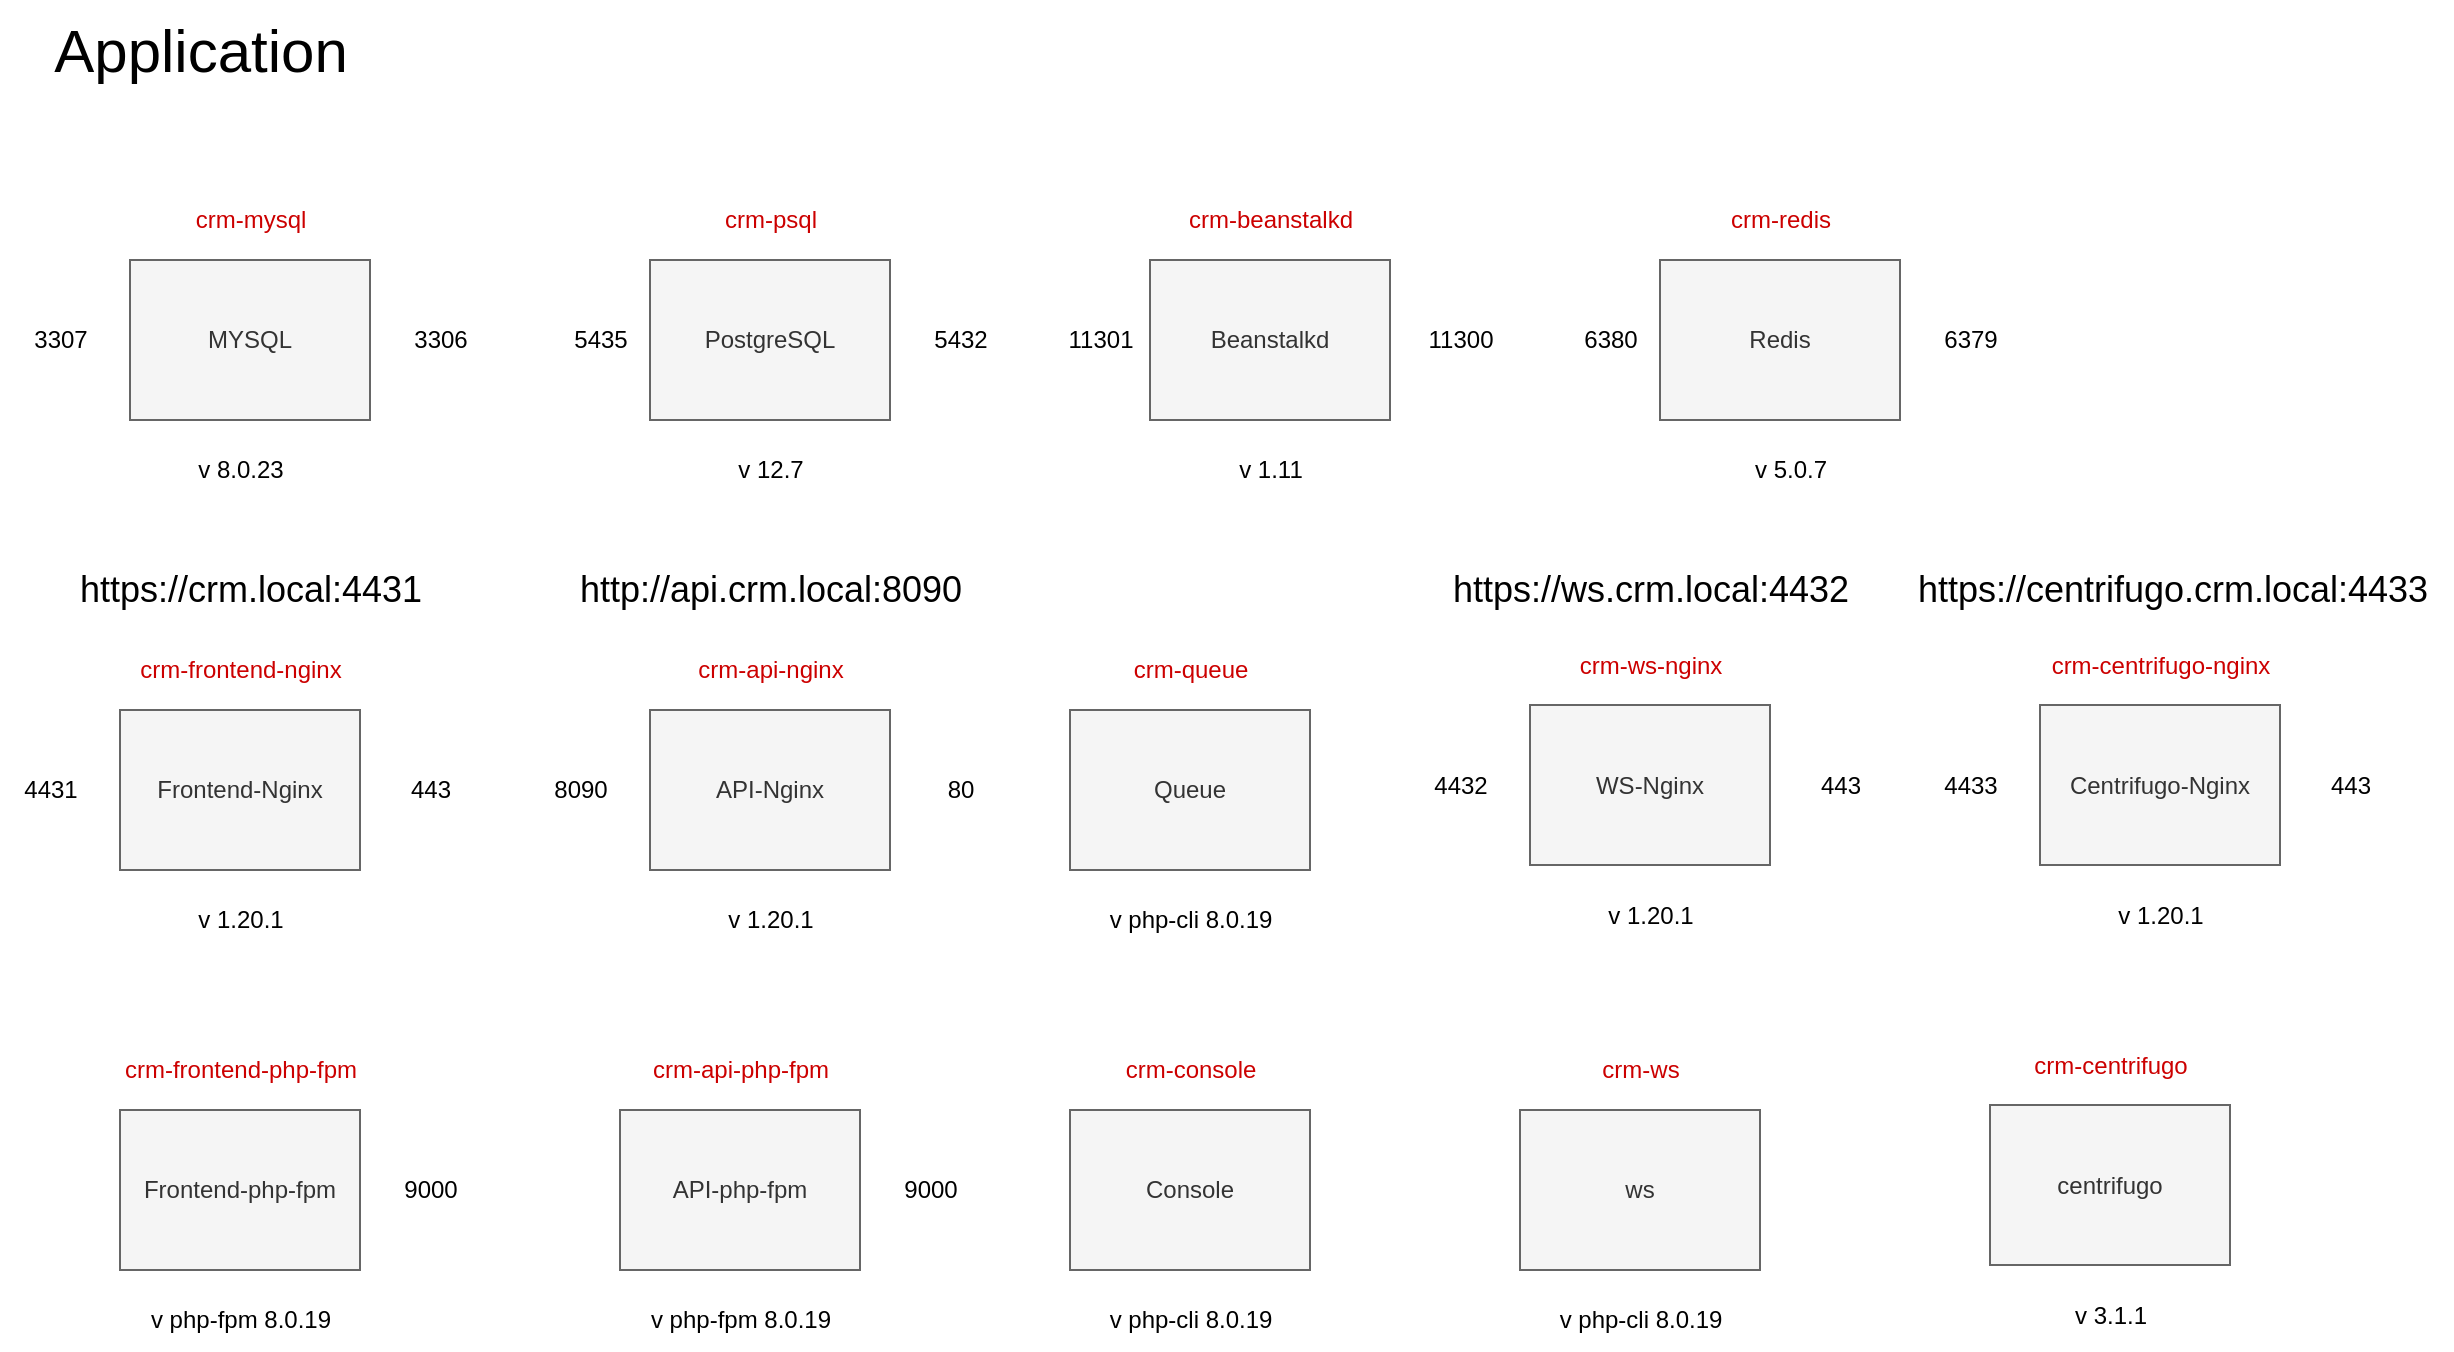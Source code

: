 <mxfile version="20.0.4" type="device"><diagram id="1aU0_HnaPEdHUPwOdnqJ" name="Page-1"><mxGraphModel dx="1926" dy="1150" grid="1" gridSize="10" guides="1" tooltips="1" connect="0" arrows="1" fold="1" page="1" pageScale="1" pageWidth="827" pageHeight="1169" math="0" shadow="0"><root><mxCell id="0"/><mxCell id="1" parent="0"/><mxCell id="0aVAIh1EsQm1PoySpuyk-1" value="MYSQL" style="rounded=0;whiteSpace=wrap;html=1;fillColor=#f5f5f5;fontColor=#333333;strokeColor=#666666;" vertex="1" parent="1"><mxGeometry x="80" y="240" width="120" height="80" as="geometry"/></mxCell><mxCell id="0aVAIh1EsQm1PoySpuyk-2" value="3307" style="text;html=1;align=center;verticalAlign=middle;resizable=0;points=[];autosize=1;strokeColor=none;fillColor=none;" vertex="1" parent="1"><mxGeometry x="20" y="265" width="50" height="30" as="geometry"/></mxCell><mxCell id="0aVAIh1EsQm1PoySpuyk-3" value="3306" style="text;html=1;align=center;verticalAlign=middle;resizable=0;points=[];autosize=1;strokeColor=none;fillColor=none;" vertex="1" parent="1"><mxGeometry x="210" y="265" width="50" height="30" as="geometry"/></mxCell><mxCell id="0aVAIh1EsQm1PoySpuyk-4" value="crm-mysql" style="text;html=1;align=center;verticalAlign=middle;resizable=0;points=[];autosize=1;strokeColor=none;fillColor=none;fontColor=#CC0000;" vertex="1" parent="1"><mxGeometry x="100" y="205" width="80" height="30" as="geometry"/></mxCell><mxCell id="0aVAIh1EsQm1PoySpuyk-5" value="PostgreSQL" style="rounded=0;whiteSpace=wrap;html=1;fillColor=#f5f5f5;fontColor=#333333;strokeColor=#666666;" vertex="1" parent="1"><mxGeometry x="340" y="240" width="120" height="80" as="geometry"/></mxCell><mxCell id="0aVAIh1EsQm1PoySpuyk-6" value="5435" style="text;html=1;align=center;verticalAlign=middle;resizable=0;points=[];autosize=1;strokeColor=none;fillColor=none;" vertex="1" parent="1"><mxGeometry x="290" y="265" width="50" height="30" as="geometry"/></mxCell><mxCell id="0aVAIh1EsQm1PoySpuyk-7" value="5432" style="text;html=1;align=center;verticalAlign=middle;resizable=0;points=[];autosize=1;strokeColor=none;fillColor=none;" vertex="1" parent="1"><mxGeometry x="470" y="265" width="50" height="30" as="geometry"/></mxCell><mxCell id="0aVAIh1EsQm1PoySpuyk-8" value="crm-psql" style="text;html=1;align=center;verticalAlign=middle;resizable=0;points=[];autosize=1;strokeColor=none;fillColor=none;fontColor=#CC0000;" vertex="1" parent="1"><mxGeometry x="365" y="205" width="70" height="30" as="geometry"/></mxCell><mxCell id="0aVAIh1EsQm1PoySpuyk-9" value="Beanstalkd" style="rounded=0;whiteSpace=wrap;html=1;fillColor=#f5f5f5;fontColor=#333333;strokeColor=#666666;" vertex="1" parent="1"><mxGeometry x="590" y="240" width="120" height="80" as="geometry"/></mxCell><mxCell id="0aVAIh1EsQm1PoySpuyk-10" value="11301" style="text;html=1;align=center;verticalAlign=middle;resizable=0;points=[];autosize=1;strokeColor=none;fillColor=none;" vertex="1" parent="1"><mxGeometry x="535" y="265" width="60" height="30" as="geometry"/></mxCell><mxCell id="0aVAIh1EsQm1PoySpuyk-11" value="11300" style="text;html=1;align=center;verticalAlign=middle;resizable=0;points=[];autosize=1;strokeColor=none;fillColor=none;" vertex="1" parent="1"><mxGeometry x="715" y="265" width="60" height="30" as="geometry"/></mxCell><mxCell id="0aVAIh1EsQm1PoySpuyk-12" value="crm-beanstalkd" style="text;html=1;align=center;verticalAlign=middle;resizable=0;points=[];autosize=1;strokeColor=none;fillColor=none;fontColor=#CC0000;" vertex="1" parent="1"><mxGeometry x="595" y="205" width="110" height="30" as="geometry"/></mxCell><mxCell id="0aVAIh1EsQm1PoySpuyk-13" value="Redis" style="rounded=0;whiteSpace=wrap;html=1;fillColor=#f5f5f5;fontColor=#333333;strokeColor=#666666;" vertex="1" parent="1"><mxGeometry x="845" y="240" width="120" height="80" as="geometry"/></mxCell><mxCell id="0aVAIh1EsQm1PoySpuyk-14" value="6380" style="text;html=1;align=center;verticalAlign=middle;resizable=0;points=[];autosize=1;strokeColor=none;fillColor=none;" vertex="1" parent="1"><mxGeometry x="795" y="265" width="50" height="30" as="geometry"/></mxCell><mxCell id="0aVAIh1EsQm1PoySpuyk-15" value="6379" style="text;html=1;align=center;verticalAlign=middle;resizable=0;points=[];autosize=1;strokeColor=none;fillColor=none;" vertex="1" parent="1"><mxGeometry x="975" y="265" width="50" height="30" as="geometry"/></mxCell><mxCell id="0aVAIh1EsQm1PoySpuyk-16" value="crm-redis" style="text;html=1;align=center;verticalAlign=middle;resizable=0;points=[];autosize=1;strokeColor=none;fillColor=none;fontColor=#CC0000;" vertex="1" parent="1"><mxGeometry x="870" y="205" width="70" height="30" as="geometry"/></mxCell><mxCell id="0aVAIh1EsQm1PoySpuyk-17" value="Application" style="text;html=1;align=center;verticalAlign=middle;resizable=0;points=[];autosize=1;strokeColor=none;fillColor=none;fontColor=#000000;fontSize=30;" vertex="1" parent="1"><mxGeometry x="30" y="110" width="170" height="50" as="geometry"/></mxCell><mxCell id="0aVAIh1EsQm1PoySpuyk-22" value="v 8.0.23" style="text;html=1;align=center;verticalAlign=middle;resizable=0;points=[];autosize=1;strokeColor=none;fillColor=none;" vertex="1" parent="1"><mxGeometry x="100" y="330" width="70" height="30" as="geometry"/></mxCell><mxCell id="0aVAIh1EsQm1PoySpuyk-23" value="v 12.7" style="text;html=1;align=center;verticalAlign=middle;resizable=0;points=[];autosize=1;strokeColor=none;fillColor=none;" vertex="1" parent="1"><mxGeometry x="370" y="330" width="60" height="30" as="geometry"/></mxCell><mxCell id="0aVAIh1EsQm1PoySpuyk-24" value="v 1.11" style="text;html=1;align=center;verticalAlign=middle;resizable=0;points=[];autosize=1;strokeColor=none;fillColor=none;" vertex="1" parent="1"><mxGeometry x="620" y="330" width="60" height="30" as="geometry"/></mxCell><mxCell id="0aVAIh1EsQm1PoySpuyk-25" value="v 5.0.7" style="text;html=1;align=center;verticalAlign=middle;resizable=0;points=[];autosize=1;strokeColor=none;fillColor=none;" vertex="1" parent="1"><mxGeometry x="880" y="330" width="60" height="30" as="geometry"/></mxCell><mxCell id="0aVAIh1EsQm1PoySpuyk-26" value="Frontend-Nginx" style="rounded=0;whiteSpace=wrap;html=1;fillColor=#f5f5f5;fontColor=#333333;strokeColor=#666666;" vertex="1" parent="1"><mxGeometry x="75" y="465" width="120" height="80" as="geometry"/></mxCell><mxCell id="0aVAIh1EsQm1PoySpuyk-27" value="4431" style="text;html=1;align=center;verticalAlign=middle;resizable=0;points=[];autosize=1;strokeColor=none;fillColor=none;" vertex="1" parent="1"><mxGeometry x="15" y="490" width="50" height="30" as="geometry"/></mxCell><mxCell id="0aVAIh1EsQm1PoySpuyk-28" value="443" style="text;html=1;align=center;verticalAlign=middle;resizable=0;points=[];autosize=1;strokeColor=none;fillColor=none;" vertex="1" parent="1"><mxGeometry x="210" y="490" width="40" height="30" as="geometry"/></mxCell><mxCell id="0aVAIh1EsQm1PoySpuyk-29" value="crm-frontend-nginx" style="text;html=1;align=center;verticalAlign=middle;resizable=0;points=[];autosize=1;strokeColor=none;fillColor=none;fontColor=#CC0000;" vertex="1" parent="1"><mxGeometry x="75" y="430" width="120" height="30" as="geometry"/></mxCell><mxCell id="0aVAIh1EsQm1PoySpuyk-30" value="v 1.20.1" style="text;html=1;align=center;verticalAlign=middle;resizable=0;points=[];autosize=1;strokeColor=none;fillColor=none;" vertex="1" parent="1"><mxGeometry x="100" y="555" width="70" height="30" as="geometry"/></mxCell><mxCell id="0aVAIh1EsQm1PoySpuyk-35" value="API-Nginx" style="rounded=0;whiteSpace=wrap;html=1;fillColor=#f5f5f5;fontColor=#333333;strokeColor=#666666;" vertex="1" parent="1"><mxGeometry x="340" y="465" width="120" height="80" as="geometry"/></mxCell><mxCell id="0aVAIh1EsQm1PoySpuyk-36" value="8090" style="text;html=1;align=center;verticalAlign=middle;resizable=0;points=[];autosize=1;strokeColor=none;fillColor=none;" vertex="1" parent="1"><mxGeometry x="280" y="490" width="50" height="30" as="geometry"/></mxCell><mxCell id="0aVAIh1EsQm1PoySpuyk-37" value="80" style="text;html=1;align=center;verticalAlign=middle;resizable=0;points=[];autosize=1;strokeColor=none;fillColor=none;" vertex="1" parent="1"><mxGeometry x="475" y="490" width="40" height="30" as="geometry"/></mxCell><mxCell id="0aVAIh1EsQm1PoySpuyk-38" value="crm-api-nginx" style="text;html=1;align=center;verticalAlign=middle;resizable=0;points=[];autosize=1;strokeColor=none;fillColor=none;fontColor=#CC0000;" vertex="1" parent="1"><mxGeometry x="350" y="430" width="100" height="30" as="geometry"/></mxCell><mxCell id="0aVAIh1EsQm1PoySpuyk-39" value="v 1.20.1" style="text;html=1;align=center;verticalAlign=middle;resizable=0;points=[];autosize=1;strokeColor=none;fillColor=none;" vertex="1" parent="1"><mxGeometry x="365" y="555" width="70" height="30" as="geometry"/></mxCell><mxCell id="0aVAIh1EsQm1PoySpuyk-40" value="Queue" style="rounded=0;whiteSpace=wrap;html=1;fillColor=#f5f5f5;fontColor=#333333;strokeColor=#666666;" vertex="1" parent="1"><mxGeometry x="550" y="465" width="120" height="80" as="geometry"/></mxCell><mxCell id="0aVAIh1EsQm1PoySpuyk-43" value="crm-queue" style="text;html=1;align=center;verticalAlign=middle;resizable=0;points=[];autosize=1;strokeColor=none;fillColor=none;fontColor=#CC0000;" vertex="1" parent="1"><mxGeometry x="570" y="430" width="80" height="30" as="geometry"/></mxCell><mxCell id="0aVAIh1EsQm1PoySpuyk-44" value="v php-cli 8.0.19" style="text;html=1;align=center;verticalAlign=middle;resizable=0;points=[];autosize=1;strokeColor=none;fillColor=none;" vertex="1" parent="1"><mxGeometry x="560" y="555" width="100" height="30" as="geometry"/></mxCell><mxCell id="0aVAIh1EsQm1PoySpuyk-45" value="WS-Nginx" style="rounded=0;whiteSpace=wrap;html=1;fillColor=#f5f5f5;fontColor=#333333;strokeColor=#666666;" vertex="1" parent="1"><mxGeometry x="780" y="462.5" width="120" height="80" as="geometry"/></mxCell><mxCell id="0aVAIh1EsQm1PoySpuyk-46" value="4432" style="text;html=1;align=center;verticalAlign=middle;resizable=0;points=[];autosize=1;strokeColor=none;fillColor=none;" vertex="1" parent="1"><mxGeometry x="720" y="487.5" width="50" height="30" as="geometry"/></mxCell><mxCell id="0aVAIh1EsQm1PoySpuyk-47" value="443" style="text;html=1;align=center;verticalAlign=middle;resizable=0;points=[];autosize=1;strokeColor=none;fillColor=none;" vertex="1" parent="1"><mxGeometry x="915" y="487.5" width="40" height="30" as="geometry"/></mxCell><mxCell id="0aVAIh1EsQm1PoySpuyk-48" value="crm-ws-nginx" style="text;html=1;align=center;verticalAlign=middle;resizable=0;points=[];autosize=1;strokeColor=none;fillColor=none;fontColor=#CC0000;" vertex="1" parent="1"><mxGeometry x="795" y="427.5" width="90" height="30" as="geometry"/></mxCell><mxCell id="0aVAIh1EsQm1PoySpuyk-49" value="v 1.20.1" style="text;html=1;align=center;verticalAlign=middle;resizable=0;points=[];autosize=1;strokeColor=none;fillColor=none;" vertex="1" parent="1"><mxGeometry x="805" y="552.5" width="70" height="30" as="geometry"/></mxCell><mxCell id="0aVAIh1EsQm1PoySpuyk-50" value="Centrifugo-Nginx" style="rounded=0;whiteSpace=wrap;html=1;fillColor=#f5f5f5;fontColor=#333333;strokeColor=#666666;" vertex="1" parent="1"><mxGeometry x="1035" y="462.5" width="120" height="80" as="geometry"/></mxCell><mxCell id="0aVAIh1EsQm1PoySpuyk-51" value="4433" style="text;html=1;align=center;verticalAlign=middle;resizable=0;points=[];autosize=1;strokeColor=none;fillColor=none;" vertex="1" parent="1"><mxGeometry x="975" y="487.5" width="50" height="30" as="geometry"/></mxCell><mxCell id="0aVAIh1EsQm1PoySpuyk-52" value="443" style="text;html=1;align=center;verticalAlign=middle;resizable=0;points=[];autosize=1;strokeColor=none;fillColor=none;" vertex="1" parent="1"><mxGeometry x="1170" y="487.5" width="40" height="30" as="geometry"/></mxCell><mxCell id="0aVAIh1EsQm1PoySpuyk-53" value="crm-centrifugo-nginx" style="text;html=1;align=center;verticalAlign=middle;resizable=0;points=[];autosize=1;strokeColor=none;fillColor=none;fontColor=#CC0000;" vertex="1" parent="1"><mxGeometry x="1030" y="427.5" width="130" height="30" as="geometry"/></mxCell><mxCell id="0aVAIh1EsQm1PoySpuyk-54" value="v 1.20.1" style="text;html=1;align=center;verticalAlign=middle;resizable=0;points=[];autosize=1;strokeColor=none;fillColor=none;" vertex="1" parent="1"><mxGeometry x="1060" y="552.5" width="70" height="30" as="geometry"/></mxCell><mxCell id="0aVAIh1EsQm1PoySpuyk-55" value="&lt;font style=&quot;font-size: 18px;&quot;&gt;https://crm.local:4431&lt;/font&gt;" style="text;html=1;align=center;verticalAlign=middle;resizable=0;points=[];autosize=1;strokeColor=none;fillColor=none;fontSize=30;fontColor=#000000;" vertex="1" parent="1"><mxGeometry x="45" y="375" width="190" height="50" as="geometry"/></mxCell><mxCell id="0aVAIh1EsQm1PoySpuyk-56" value="&lt;font style=&quot;font-size: 18px;&quot;&gt;http://api.crm.local:8090&lt;/font&gt;" style="text;html=1;align=center;verticalAlign=middle;resizable=0;points=[];autosize=1;strokeColor=none;fillColor=none;fontSize=30;fontColor=#000000;" vertex="1" parent="1"><mxGeometry x="295" y="375" width="210" height="50" as="geometry"/></mxCell><mxCell id="0aVAIh1EsQm1PoySpuyk-57" value="&lt;font style=&quot;font-size: 18px;&quot;&gt;https://ws.crm.local:4432&lt;/font&gt;" style="text;html=1;align=center;verticalAlign=middle;resizable=0;points=[];autosize=1;strokeColor=none;fillColor=none;fontSize=30;fontColor=#000000;" vertex="1" parent="1"><mxGeometry x="730" y="375" width="220" height="50" as="geometry"/></mxCell><mxCell id="0aVAIh1EsQm1PoySpuyk-58" value="&lt;font style=&quot;font-size: 18px;&quot;&gt;https://centrifugo.crm.local:4433&lt;/font&gt;" style="text;html=1;align=center;verticalAlign=middle;resizable=0;points=[];autosize=1;strokeColor=none;fillColor=none;fontSize=30;fontColor=#000000;" vertex="1" parent="1"><mxGeometry x="961" y="375" width="280" height="50" as="geometry"/></mxCell><mxCell id="0aVAIh1EsQm1PoySpuyk-59" value="Frontend-php-fpm" style="rounded=0;whiteSpace=wrap;html=1;fillColor=#f5f5f5;fontColor=#333333;strokeColor=#666666;" vertex="1" parent="1"><mxGeometry x="75" y="665" width="120" height="80" as="geometry"/></mxCell><mxCell id="0aVAIh1EsQm1PoySpuyk-61" value="9000" style="text;html=1;align=center;verticalAlign=middle;resizable=0;points=[];autosize=1;strokeColor=none;fillColor=none;" vertex="1" parent="1"><mxGeometry x="205" y="690" width="50" height="30" as="geometry"/></mxCell><mxCell id="0aVAIh1EsQm1PoySpuyk-62" value="crm-frontend-php-fpm" style="text;html=1;align=center;verticalAlign=middle;resizable=0;points=[];autosize=1;strokeColor=none;fillColor=none;fontColor=#CC0000;" vertex="1" parent="1"><mxGeometry x="65" y="630" width="140" height="30" as="geometry"/></mxCell><mxCell id="0aVAIh1EsQm1PoySpuyk-63" value="v php-fpm&amp;nbsp;8.0.19" style="text;html=1;align=center;verticalAlign=middle;resizable=0;points=[];autosize=1;strokeColor=none;fillColor=none;" vertex="1" parent="1"><mxGeometry x="80" y="755" width="110" height="30" as="geometry"/></mxCell><mxCell id="0aVAIh1EsQm1PoySpuyk-68" value="API-php-fpm" style="rounded=0;whiteSpace=wrap;html=1;fillColor=#f5f5f5;fontColor=#333333;strokeColor=#666666;" vertex="1" parent="1"><mxGeometry x="325" y="665" width="120" height="80" as="geometry"/></mxCell><mxCell id="0aVAIh1EsQm1PoySpuyk-69" value="9000" style="text;html=1;align=center;verticalAlign=middle;resizable=0;points=[];autosize=1;strokeColor=none;fillColor=none;" vertex="1" parent="1"><mxGeometry x="455" y="690" width="50" height="30" as="geometry"/></mxCell><mxCell id="0aVAIh1EsQm1PoySpuyk-70" value="crm-api-php-fpm" style="text;html=1;align=center;verticalAlign=middle;resizable=0;points=[];autosize=1;strokeColor=none;fillColor=none;fontColor=#CC0000;" vertex="1" parent="1"><mxGeometry x="330" y="630" width="110" height="30" as="geometry"/></mxCell><mxCell id="0aVAIh1EsQm1PoySpuyk-71" value="v php-fpm&amp;nbsp;8.0.19" style="text;html=1;align=center;verticalAlign=middle;resizable=0;points=[];autosize=1;strokeColor=none;fillColor=none;" vertex="1" parent="1"><mxGeometry x="330" y="755" width="110" height="30" as="geometry"/></mxCell><mxCell id="0aVAIh1EsQm1PoySpuyk-72" value="Console" style="rounded=0;whiteSpace=wrap;html=1;fillColor=#f5f5f5;fontColor=#333333;strokeColor=#666666;" vertex="1" parent="1"><mxGeometry x="550" y="665" width="120" height="80" as="geometry"/></mxCell><mxCell id="0aVAIh1EsQm1PoySpuyk-74" value="crm-console" style="text;html=1;align=center;verticalAlign=middle;resizable=0;points=[];autosize=1;strokeColor=none;fillColor=none;fontColor=#CC0000;" vertex="1" parent="1"><mxGeometry x="565" y="630" width="90" height="30" as="geometry"/></mxCell><mxCell id="0aVAIh1EsQm1PoySpuyk-75" value="v php-cli 8.0.19" style="text;html=1;align=center;verticalAlign=middle;resizable=0;points=[];autosize=1;strokeColor=none;fillColor=none;" vertex="1" parent="1"><mxGeometry x="560" y="755" width="100" height="30" as="geometry"/></mxCell><mxCell id="0aVAIh1EsQm1PoySpuyk-76" value="ws" style="rounded=0;whiteSpace=wrap;html=1;fillColor=#f5f5f5;fontColor=#333333;strokeColor=#666666;" vertex="1" parent="1"><mxGeometry x="775" y="665" width="120" height="80" as="geometry"/></mxCell><mxCell id="0aVAIh1EsQm1PoySpuyk-77" value="crm-ws" style="text;html=1;align=center;verticalAlign=middle;resizable=0;points=[];autosize=1;strokeColor=none;fillColor=none;fontColor=#CC0000;" vertex="1" parent="1"><mxGeometry x="805" y="630" width="60" height="30" as="geometry"/></mxCell><mxCell id="0aVAIh1EsQm1PoySpuyk-78" value="v php-cli 8.0.19" style="text;html=1;align=center;verticalAlign=middle;resizable=0;points=[];autosize=1;strokeColor=none;fillColor=none;" vertex="1" parent="1"><mxGeometry x="785" y="755" width="100" height="30" as="geometry"/></mxCell><mxCell id="0aVAIh1EsQm1PoySpuyk-79" value="centrifugo" style="rounded=0;whiteSpace=wrap;html=1;fillColor=#f5f5f5;fontColor=#333333;strokeColor=#666666;" vertex="1" parent="1"><mxGeometry x="1010" y="662.5" width="120" height="80" as="geometry"/></mxCell><mxCell id="0aVAIh1EsQm1PoySpuyk-80" value="crm-centrifugo" style="text;html=1;align=center;verticalAlign=middle;resizable=0;points=[];autosize=1;strokeColor=none;fillColor=none;fontColor=#CC0000;" vertex="1" parent="1"><mxGeometry x="1020" y="627.5" width="100" height="30" as="geometry"/></mxCell><mxCell id="0aVAIh1EsQm1PoySpuyk-81" value="v 3.1.1" style="text;html=1;align=center;verticalAlign=middle;resizable=0;points=[];autosize=1;strokeColor=none;fillColor=none;" vertex="1" parent="1"><mxGeometry x="1040" y="752.5" width="60" height="30" as="geometry"/></mxCell></root></mxGraphModel></diagram></mxfile>